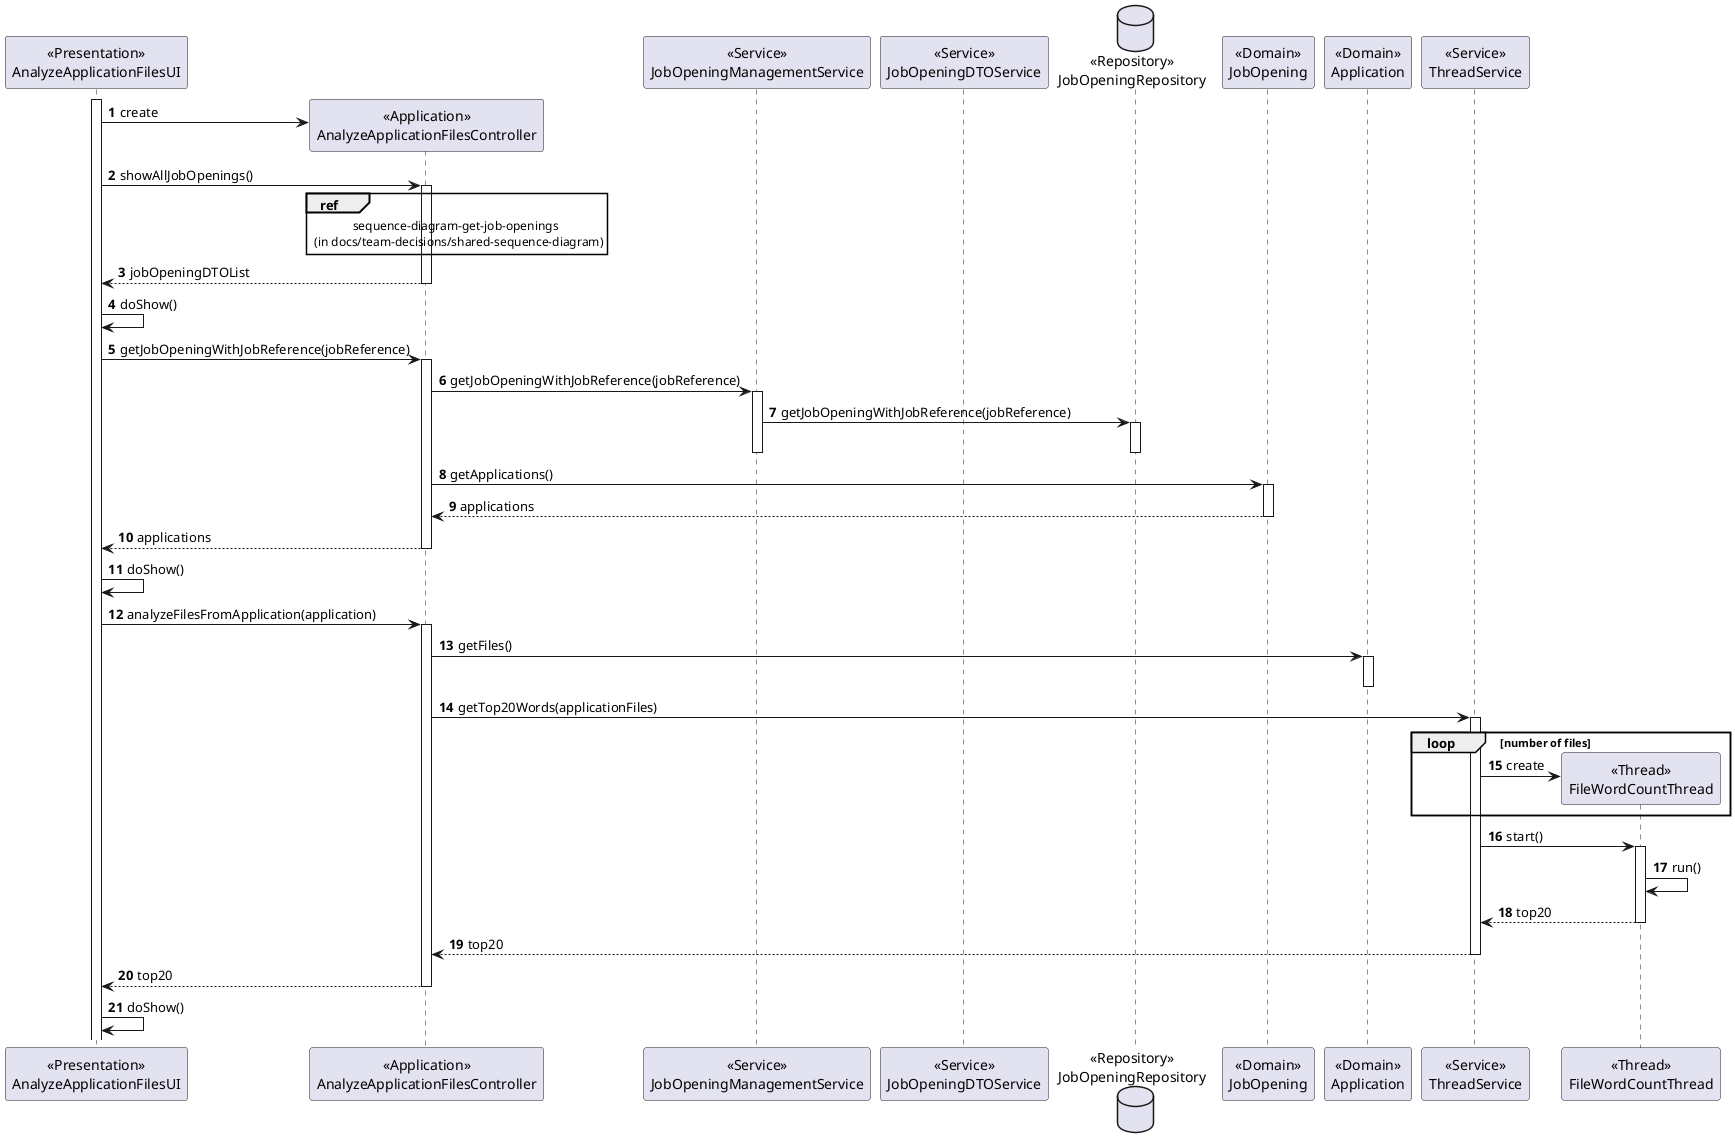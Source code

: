 @startuml
'https://plantuml.com/sequence-diagram

autonumber
Participant "<<Presentation>>\nAnalyzeApplicationFilesUI" as UI
Participant "<<Application>>\nAnalyzeApplicationFilesController" as CTRL
Participant "<<Service>>\nJobOpeningManagementService" as JOS
Participant "<<Service>>\nJobOpeningDTOService" as JODTOS
Database "<<Repository>>\nJobOpeningRepository" as JOREPO
Participant "<<Domain>>\nJobOpening" as JO
Participant "<<Domain>>\nApplication" as APP
Participant "<<Service>>\nThreadService" as TS
Participant "<<Thread>>\nFileWordCountThread" as FWCT


    Activate UI

        UI -> CTRL** : create

        UI -> CTRL : showAllJobOpenings()

        Activate CTRL

        ref over CTRL : sequence-diagram-get-job-openings \n (in docs/team-decisions/shared-sequence-diagram)

        CTRL --> UI : jobOpeningDTOList

        Deactivate CTRL

        UI -> UI : doShow()

        UI -> CTRL : getJobOpeningWithJobReference(jobReference)

        Activate CTRL

            CTRL -> JOS : getJobOpeningWithJobReference(jobReference)

            Activate JOS

                JOS -> JOREPO : getJobOpeningWithJobReference(jobReference)

                Activate JOREPO

                Deactivate JOREPO

            Deactivate JOS

            CTRL -> JO : getApplications()

            Activate JO

                JO --> CTRL : applications

            Deactivate JO

            CTRL --> UI : applications

        Deactivate CTRL

        UI -> UI : doShow()

        UI -> CTRL : analyzeFilesFromApplication(application)

        Activate CTRL

            CTRL -> APP : getFiles()

            Activate APP

            Deactivate APP

            CTRL -> TS : getTop20Words(applicationFiles)

            Activate TS

                loop number of files

                    TS -> FWCT** : create

                end

                TS -> FWCT : start()

                Activate FWCT

                    FWCT -> FWCT : run()

                    FWCT --> TS : top20

                Deactivate FWCT

                TS --> CTRL : top20

            Deactivate TS

            CTRL --> UI : top20

        Deactivate CTRL

        UI -> UI : doShow()

@enduml